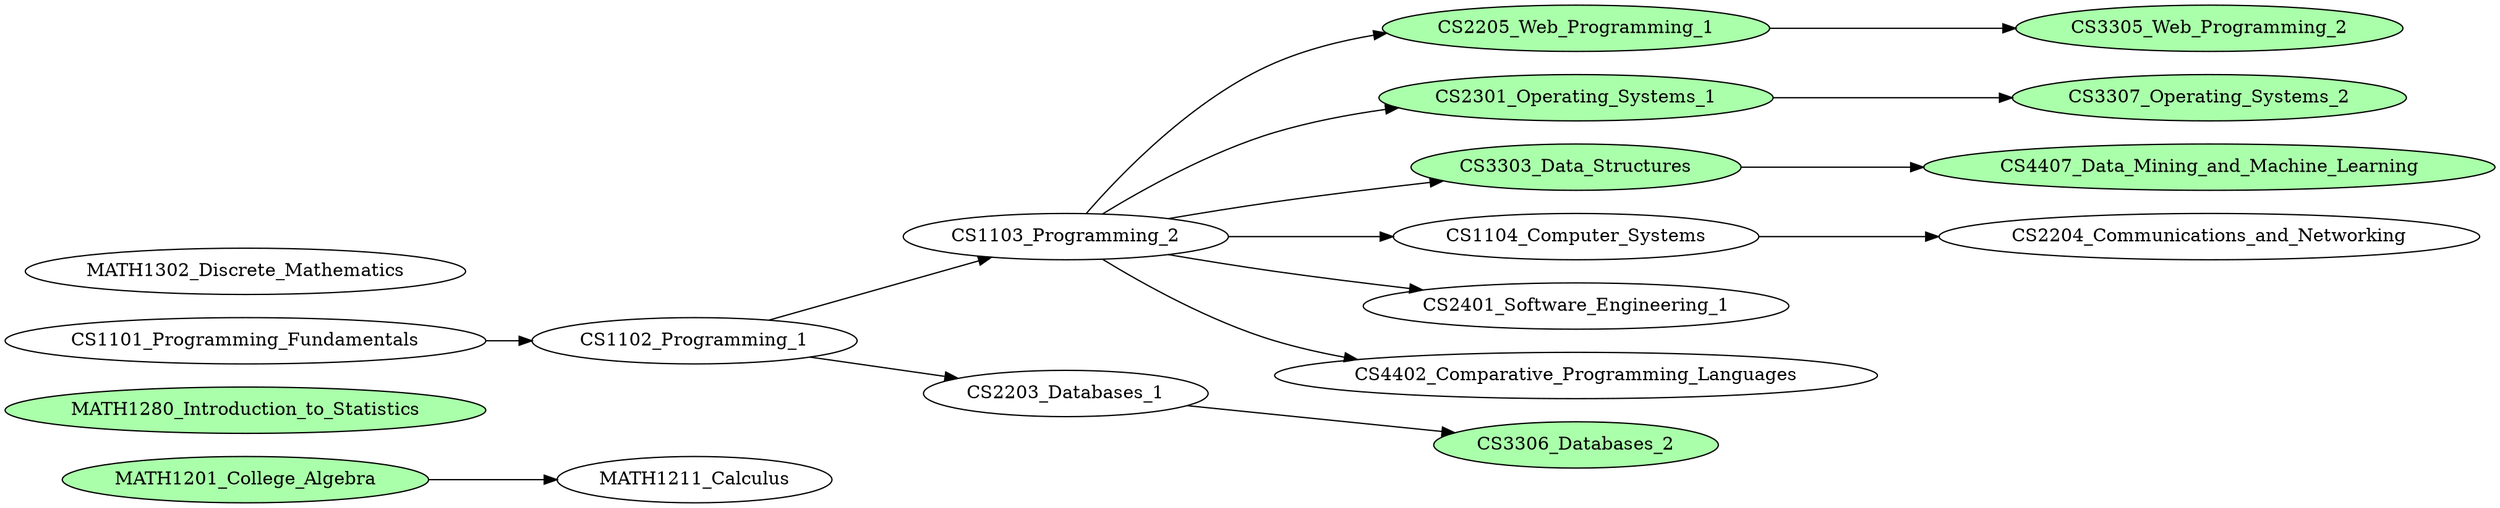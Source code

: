 // https://www.uopeople.edu/programs/cs/degrees/computer-science-bachelor-degree-2/curriculum/

digraph {
    graph [rankdir = LR];

    // courses colored green (#aaffaa) are proctored course
    MATH1201_College_Algebra[fillcolor="#aaffaa", style="filled"];
    MATH1280_Introduction_to_Statistics[fillcolor="#aaffaa", style="filled"];
    CS2205_Web_Programming_1[fillcolor="#aaffaa", style="filled"];
    CS3305_Web_Programming_2[fillcolor="#aaffaa", style="filled"];
    CS2301_Operating_Systems_1[fillcolor="#aaffaa", style="filled"];
    CS3303_Data_Structures[fillcolor="#aaffaa", style="filled"];
    CS3306_Databases_2[fillcolor="#aaffaa", style="filled"];
    CS3307_Operating_Systems_2[fillcolor="#aaffaa", style="filled"];
    CS4407_Data_Mining_and_Machine_Learning[fillcolor="#aaffaa", style="filled"];
    MATH1201_College_Algebra[fillcolor="#aaffaa", style="filled"];

    // Courses with no prerequisites
    CS1101_Programming_Fundamentals;
    MATH1201_College_Algebra;
    MATH1280_Introduction_to_Statistics;
    MATH1302_Discrete_Mathematics;

    // Couses that have prerequisites
    CS1101_Programming_Fundamentals -> CS1102_Programming_1;
    CS1102_Programming_1 -> CS1103_Programming_2;
    CS1102_Programming_1 -> CS2203_Databases_1;
    CS1103_Programming_2 -> CS1104_Computer_Systems;
    CS1103_Programming_2 -> CS2205_Web_Programming_1;
    CS1103_Programming_2 -> CS2301_Operating_Systems_1;
    CS1103_Programming_2 -> CS2401_Software_Engineering_1;
    CS1103_Programming_2 -> CS3303_Data_Structures;
    CS1103_Programming_2 -> CS4402_Comparative_Programming_Languages;
    CS1104_Computer_Systems -> CS2204_Communications_and_Networking;
    CS2203_Databases_1 -> CS3306_Databases_2;
    CS2205_Web_Programming_1 -> CS3305_Web_Programming_2;
    CS2301_Operating_Systems_1 -> CS3307_Operating_Systems_2;
    CS3303_Data_Structures -> CS4407_Data_Mining_and_Machine_Learning;
    MATH1201_College_Algebra -> MATH1211_Calculus;
}
